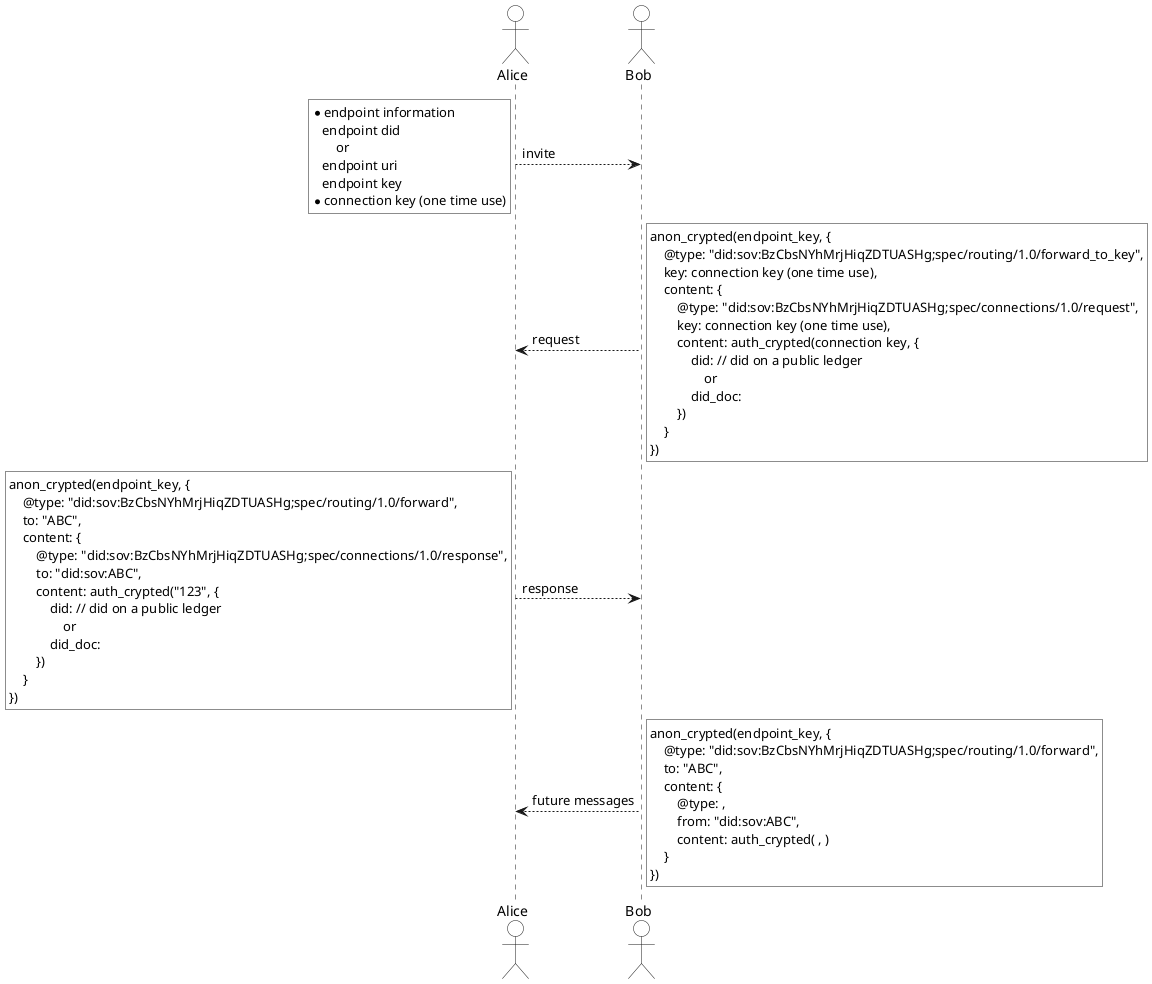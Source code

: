 @startuml
actor Alice #white
actor Bob #white

Alice --> Bob : invite
rnote left #white
    * endpoint information
       endpoint did
           or
       endpoint uri
       endpoint key
    * connection key (one time use)
end note

Bob --> Alice: request
rnote right #white
anon_crypted(endpoint_key, {
    @type: "did:sov:BzCbsNYhMrjHiqZDTUASHg;spec/routing/1.0/forward_to_key",
    key: connection key (one time use),
    content: {
        @type: "did:sov:BzCbsNYhMrjHiqZDTUASHg;spec/connections/1.0/request",
        key: connection key (one time use),
        content: auth_crypted(connection key, {
            did: // did on a public ledger
                or
            did_doc:
        })
    }
})
end note
Alice --> Bob: response
rnote left #white
anon_crypted(endpoint_key, {
    @type: "did:sov:BzCbsNYhMrjHiqZDTUASHg;spec/routing/1.0/forward",
    to: "ABC",
    content: {
        @type: "did:sov:BzCbsNYhMrjHiqZDTUASHg;spec/connections/1.0/response",
        to: "did:sov:ABC",
        content: auth_crypted("123", {
            did: // did on a public ledger
                or
            did_doc:
        })
    }
})
end note

Bob --> Alice: future messages
rnote right #white
anon_crypted(endpoint_key, {
    @type: "did:sov:BzCbsNYhMrjHiqZDTUASHg;spec/routing/1.0/forward",
    to: "ABC",
    content: {
        @type: ,
        from: "did:sov:ABC",
        content: auth_crypted( , )
    }
})
end note
@enduml